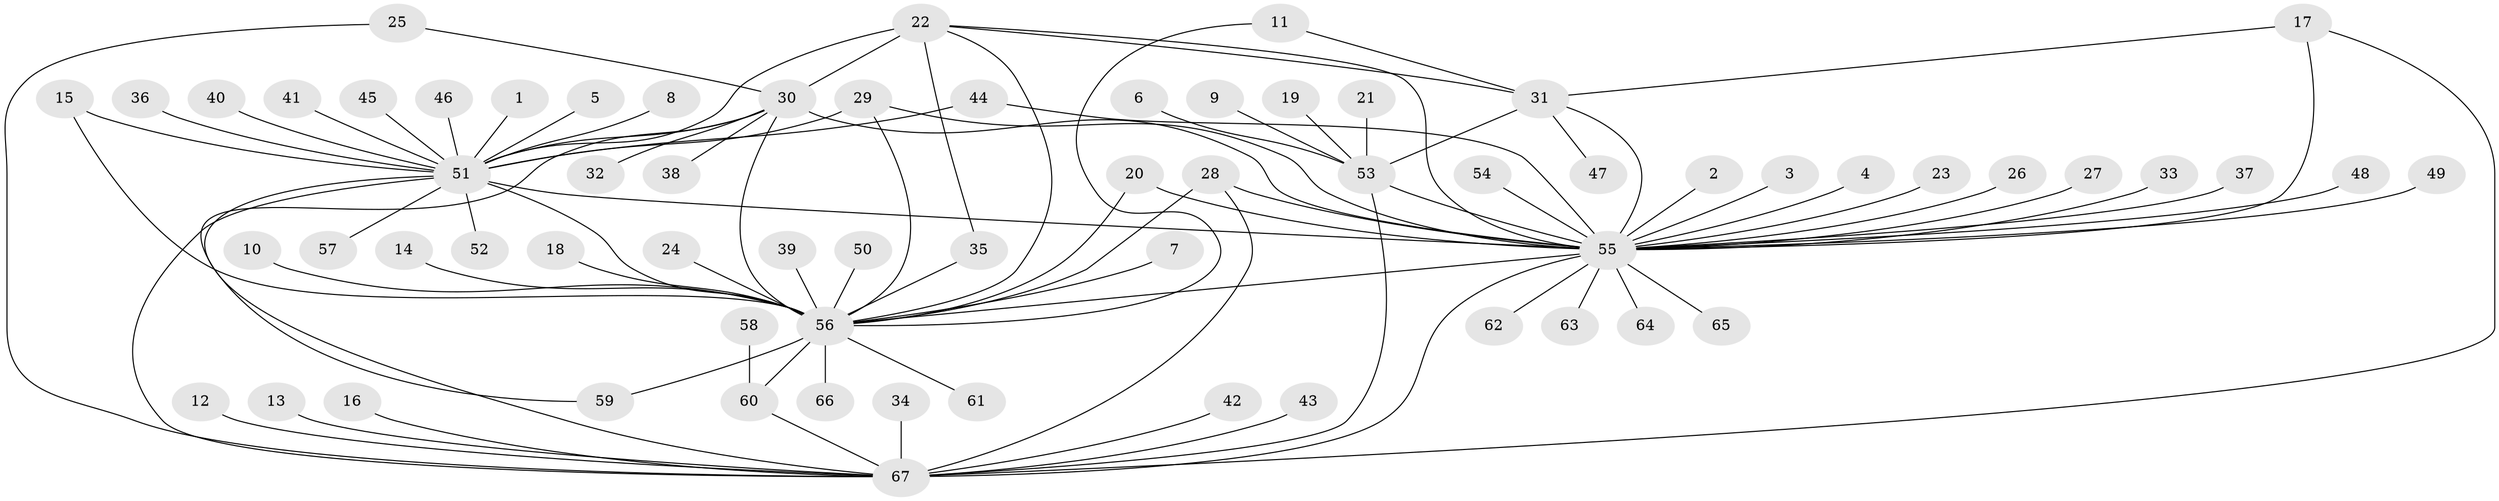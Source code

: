 // original degree distribution, {7: 0.022388059701492536, 17: 0.014925373134328358, 29: 0.007462686567164179, 9: 0.014925373134328358, 3: 0.11940298507462686, 5: 0.022388059701492536, 1: 0.5895522388059702, 24: 0.007462686567164179, 2: 0.15671641791044777, 4: 0.03731343283582089, 6: 0.007462686567164179}
// Generated by graph-tools (version 1.1) at 2025/49/03/09/25 03:49:47]
// undirected, 67 vertices, 91 edges
graph export_dot {
graph [start="1"]
  node [color=gray90,style=filled];
  1;
  2;
  3;
  4;
  5;
  6;
  7;
  8;
  9;
  10;
  11;
  12;
  13;
  14;
  15;
  16;
  17;
  18;
  19;
  20;
  21;
  22;
  23;
  24;
  25;
  26;
  27;
  28;
  29;
  30;
  31;
  32;
  33;
  34;
  35;
  36;
  37;
  38;
  39;
  40;
  41;
  42;
  43;
  44;
  45;
  46;
  47;
  48;
  49;
  50;
  51;
  52;
  53;
  54;
  55;
  56;
  57;
  58;
  59;
  60;
  61;
  62;
  63;
  64;
  65;
  66;
  67;
  1 -- 51 [weight=1.0];
  2 -- 55 [weight=1.0];
  3 -- 55 [weight=1.0];
  4 -- 55 [weight=1.0];
  5 -- 51 [weight=1.0];
  6 -- 53 [weight=1.0];
  7 -- 56 [weight=1.0];
  8 -- 51 [weight=1.0];
  9 -- 53 [weight=1.0];
  10 -- 56 [weight=1.0];
  11 -- 31 [weight=1.0];
  11 -- 56 [weight=1.0];
  12 -- 67 [weight=1.0];
  13 -- 67 [weight=1.0];
  14 -- 56 [weight=1.0];
  15 -- 51 [weight=1.0];
  15 -- 56 [weight=1.0];
  16 -- 67 [weight=1.0];
  17 -- 31 [weight=1.0];
  17 -- 55 [weight=1.0];
  17 -- 67 [weight=1.0];
  18 -- 56 [weight=1.0];
  19 -- 53 [weight=1.0];
  20 -- 55 [weight=1.0];
  20 -- 56 [weight=1.0];
  21 -- 53 [weight=1.0];
  22 -- 30 [weight=1.0];
  22 -- 31 [weight=1.0];
  22 -- 35 [weight=1.0];
  22 -- 51 [weight=2.0];
  22 -- 55 [weight=1.0];
  22 -- 56 [weight=1.0];
  23 -- 55 [weight=1.0];
  24 -- 56 [weight=1.0];
  25 -- 30 [weight=1.0];
  25 -- 67 [weight=1.0];
  26 -- 55 [weight=1.0];
  27 -- 55 [weight=1.0];
  28 -- 55 [weight=1.0];
  28 -- 56 [weight=1.0];
  28 -- 67 [weight=1.0];
  29 -- 51 [weight=1.0];
  29 -- 55 [weight=1.0];
  29 -- 56 [weight=1.0];
  30 -- 32 [weight=1.0];
  30 -- 38 [weight=1.0];
  30 -- 51 [weight=1.0];
  30 -- 55 [weight=1.0];
  30 -- 56 [weight=1.0];
  30 -- 67 [weight=1.0];
  31 -- 47 [weight=1.0];
  31 -- 53 [weight=1.0];
  31 -- 55 [weight=1.0];
  33 -- 55 [weight=1.0];
  34 -- 67 [weight=1.0];
  35 -- 56 [weight=1.0];
  36 -- 51 [weight=1.0];
  37 -- 55 [weight=1.0];
  39 -- 56 [weight=1.0];
  40 -- 51 [weight=1.0];
  41 -- 51 [weight=1.0];
  42 -- 67 [weight=1.0];
  43 -- 67 [weight=1.0];
  44 -- 51 [weight=1.0];
  44 -- 55 [weight=1.0];
  45 -- 51 [weight=1.0];
  46 -- 51 [weight=1.0];
  48 -- 55 [weight=1.0];
  49 -- 55 [weight=1.0];
  50 -- 56 [weight=1.0];
  51 -- 52 [weight=1.0];
  51 -- 55 [weight=1.0];
  51 -- 56 [weight=2.0];
  51 -- 57 [weight=1.0];
  51 -- 59 [weight=1.0];
  51 -- 67 [weight=1.0];
  53 -- 55 [weight=1.0];
  53 -- 67 [weight=1.0];
  54 -- 55 [weight=1.0];
  55 -- 56 [weight=1.0];
  55 -- 62 [weight=1.0];
  55 -- 63 [weight=1.0];
  55 -- 64 [weight=1.0];
  55 -- 65 [weight=1.0];
  55 -- 67 [weight=2.0];
  56 -- 59 [weight=1.0];
  56 -- 60 [weight=1.0];
  56 -- 61 [weight=1.0];
  56 -- 66 [weight=1.0];
  58 -- 60 [weight=1.0];
  60 -- 67 [weight=1.0];
}
